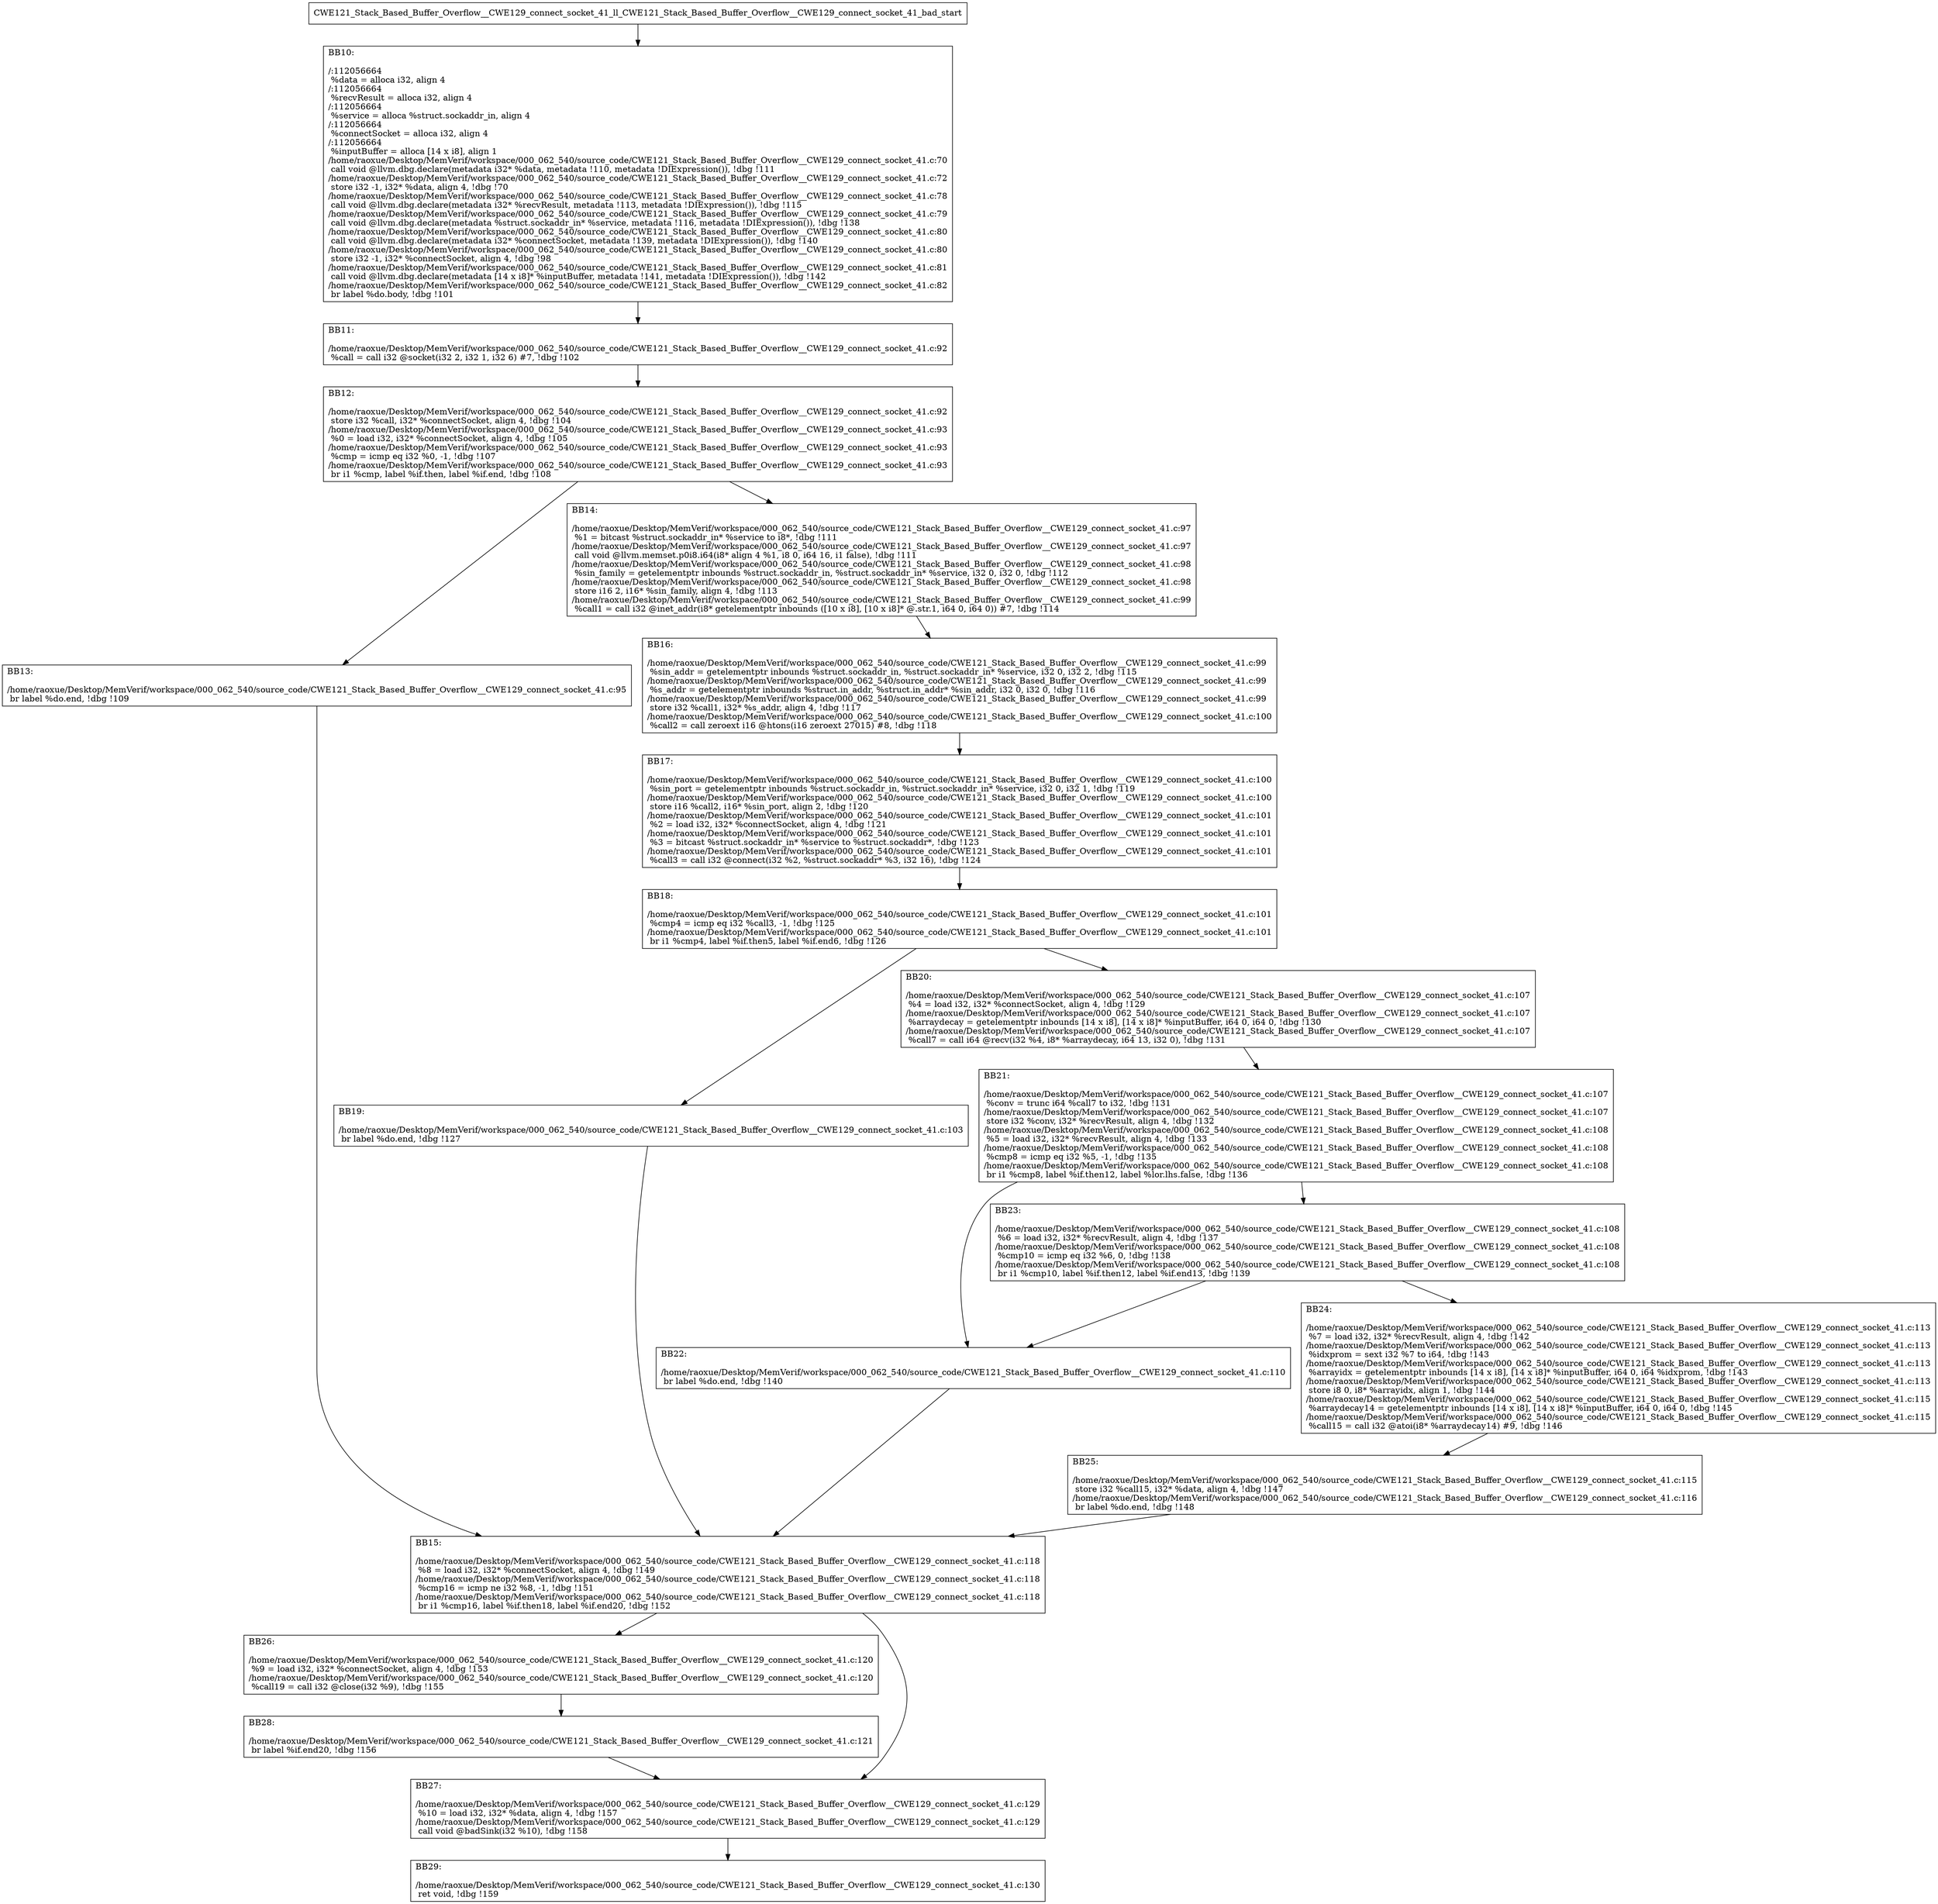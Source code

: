 digraph "CFG for'CWE121_Stack_Based_Buffer_Overflow__CWE129_connect_socket_41_ll_CWE121_Stack_Based_Buffer_Overflow__CWE129_connect_socket_41_bad' function" {
	BBCWE121_Stack_Based_Buffer_Overflow__CWE129_connect_socket_41_ll_CWE121_Stack_Based_Buffer_Overflow__CWE129_connect_socket_41_bad_start[shape=record,label="{CWE121_Stack_Based_Buffer_Overflow__CWE129_connect_socket_41_ll_CWE121_Stack_Based_Buffer_Overflow__CWE129_connect_socket_41_bad_start}"];
	BBCWE121_Stack_Based_Buffer_Overflow__CWE129_connect_socket_41_ll_CWE121_Stack_Based_Buffer_Overflow__CWE129_connect_socket_41_bad_start-> CWE121_Stack_Based_Buffer_Overflow__CWE129_connect_socket_41_ll_CWE121_Stack_Based_Buffer_Overflow__CWE129_connect_socket_41_badBB10;
	CWE121_Stack_Based_Buffer_Overflow__CWE129_connect_socket_41_ll_CWE121_Stack_Based_Buffer_Overflow__CWE129_connect_socket_41_badBB10 [shape=record, label="{BB10:\l\l/:112056664\l
  %data = alloca i32, align 4\l
/:112056664\l
  %recvResult = alloca i32, align 4\l
/:112056664\l
  %service = alloca %struct.sockaddr_in, align 4\l
/:112056664\l
  %connectSocket = alloca i32, align 4\l
/:112056664\l
  %inputBuffer = alloca [14 x i8], align 1\l
/home/raoxue/Desktop/MemVerif/workspace/000_062_540/source_code/CWE121_Stack_Based_Buffer_Overflow__CWE129_connect_socket_41.c:70\l
  call void @llvm.dbg.declare(metadata i32* %data, metadata !110, metadata !DIExpression()), !dbg !111\l
/home/raoxue/Desktop/MemVerif/workspace/000_062_540/source_code/CWE121_Stack_Based_Buffer_Overflow__CWE129_connect_socket_41.c:72\l
  store i32 -1, i32* %data, align 4, !dbg !70\l
/home/raoxue/Desktop/MemVerif/workspace/000_062_540/source_code/CWE121_Stack_Based_Buffer_Overflow__CWE129_connect_socket_41.c:78\l
  call void @llvm.dbg.declare(metadata i32* %recvResult, metadata !113, metadata !DIExpression()), !dbg !115\l
/home/raoxue/Desktop/MemVerif/workspace/000_062_540/source_code/CWE121_Stack_Based_Buffer_Overflow__CWE129_connect_socket_41.c:79\l
  call void @llvm.dbg.declare(metadata %struct.sockaddr_in* %service, metadata !116, metadata !DIExpression()), !dbg !138\l
/home/raoxue/Desktop/MemVerif/workspace/000_062_540/source_code/CWE121_Stack_Based_Buffer_Overflow__CWE129_connect_socket_41.c:80\l
  call void @llvm.dbg.declare(metadata i32* %connectSocket, metadata !139, metadata !DIExpression()), !dbg !140\l
/home/raoxue/Desktop/MemVerif/workspace/000_062_540/source_code/CWE121_Stack_Based_Buffer_Overflow__CWE129_connect_socket_41.c:80\l
  store i32 -1, i32* %connectSocket, align 4, !dbg !98\l
/home/raoxue/Desktop/MemVerif/workspace/000_062_540/source_code/CWE121_Stack_Based_Buffer_Overflow__CWE129_connect_socket_41.c:81\l
  call void @llvm.dbg.declare(metadata [14 x i8]* %inputBuffer, metadata !141, metadata !DIExpression()), !dbg !142\l
/home/raoxue/Desktop/MemVerif/workspace/000_062_540/source_code/CWE121_Stack_Based_Buffer_Overflow__CWE129_connect_socket_41.c:82\l
  br label %do.body, !dbg !101\l
}"];
	CWE121_Stack_Based_Buffer_Overflow__CWE129_connect_socket_41_ll_CWE121_Stack_Based_Buffer_Overflow__CWE129_connect_socket_41_badBB10-> CWE121_Stack_Based_Buffer_Overflow__CWE129_connect_socket_41_ll_CWE121_Stack_Based_Buffer_Overflow__CWE129_connect_socket_41_badBB11;
	CWE121_Stack_Based_Buffer_Overflow__CWE129_connect_socket_41_ll_CWE121_Stack_Based_Buffer_Overflow__CWE129_connect_socket_41_badBB11 [shape=record, label="{BB11:\l\l/home/raoxue/Desktop/MemVerif/workspace/000_062_540/source_code/CWE121_Stack_Based_Buffer_Overflow__CWE129_connect_socket_41.c:92\l
  %call = call i32 @socket(i32 2, i32 1, i32 6) #7, !dbg !102\l
}"];
	CWE121_Stack_Based_Buffer_Overflow__CWE129_connect_socket_41_ll_CWE121_Stack_Based_Buffer_Overflow__CWE129_connect_socket_41_badBB11-> CWE121_Stack_Based_Buffer_Overflow__CWE129_connect_socket_41_ll_CWE121_Stack_Based_Buffer_Overflow__CWE129_connect_socket_41_badBB12;
	CWE121_Stack_Based_Buffer_Overflow__CWE129_connect_socket_41_ll_CWE121_Stack_Based_Buffer_Overflow__CWE129_connect_socket_41_badBB12 [shape=record, label="{BB12:\l\l/home/raoxue/Desktop/MemVerif/workspace/000_062_540/source_code/CWE121_Stack_Based_Buffer_Overflow__CWE129_connect_socket_41.c:92\l
  store i32 %call, i32* %connectSocket, align 4, !dbg !104\l
/home/raoxue/Desktop/MemVerif/workspace/000_062_540/source_code/CWE121_Stack_Based_Buffer_Overflow__CWE129_connect_socket_41.c:93\l
  %0 = load i32, i32* %connectSocket, align 4, !dbg !105\l
/home/raoxue/Desktop/MemVerif/workspace/000_062_540/source_code/CWE121_Stack_Based_Buffer_Overflow__CWE129_connect_socket_41.c:93\l
  %cmp = icmp eq i32 %0, -1, !dbg !107\l
/home/raoxue/Desktop/MemVerif/workspace/000_062_540/source_code/CWE121_Stack_Based_Buffer_Overflow__CWE129_connect_socket_41.c:93\l
  br i1 %cmp, label %if.then, label %if.end, !dbg !108\l
}"];
	CWE121_Stack_Based_Buffer_Overflow__CWE129_connect_socket_41_ll_CWE121_Stack_Based_Buffer_Overflow__CWE129_connect_socket_41_badBB12-> CWE121_Stack_Based_Buffer_Overflow__CWE129_connect_socket_41_ll_CWE121_Stack_Based_Buffer_Overflow__CWE129_connect_socket_41_badBB13;
	CWE121_Stack_Based_Buffer_Overflow__CWE129_connect_socket_41_ll_CWE121_Stack_Based_Buffer_Overflow__CWE129_connect_socket_41_badBB12-> CWE121_Stack_Based_Buffer_Overflow__CWE129_connect_socket_41_ll_CWE121_Stack_Based_Buffer_Overflow__CWE129_connect_socket_41_badBB14;
	CWE121_Stack_Based_Buffer_Overflow__CWE129_connect_socket_41_ll_CWE121_Stack_Based_Buffer_Overflow__CWE129_connect_socket_41_badBB13 [shape=record, label="{BB13:\l\l/home/raoxue/Desktop/MemVerif/workspace/000_062_540/source_code/CWE121_Stack_Based_Buffer_Overflow__CWE129_connect_socket_41.c:95\l
  br label %do.end, !dbg !109\l
}"];
	CWE121_Stack_Based_Buffer_Overflow__CWE129_connect_socket_41_ll_CWE121_Stack_Based_Buffer_Overflow__CWE129_connect_socket_41_badBB13-> CWE121_Stack_Based_Buffer_Overflow__CWE129_connect_socket_41_ll_CWE121_Stack_Based_Buffer_Overflow__CWE129_connect_socket_41_badBB15;
	CWE121_Stack_Based_Buffer_Overflow__CWE129_connect_socket_41_ll_CWE121_Stack_Based_Buffer_Overflow__CWE129_connect_socket_41_badBB14 [shape=record, label="{BB14:\l\l/home/raoxue/Desktop/MemVerif/workspace/000_062_540/source_code/CWE121_Stack_Based_Buffer_Overflow__CWE129_connect_socket_41.c:97\l
  %1 = bitcast %struct.sockaddr_in* %service to i8*, !dbg !111\l
/home/raoxue/Desktop/MemVerif/workspace/000_062_540/source_code/CWE121_Stack_Based_Buffer_Overflow__CWE129_connect_socket_41.c:97\l
  call void @llvm.memset.p0i8.i64(i8* align 4 %1, i8 0, i64 16, i1 false), !dbg !111\l
/home/raoxue/Desktop/MemVerif/workspace/000_062_540/source_code/CWE121_Stack_Based_Buffer_Overflow__CWE129_connect_socket_41.c:98\l
  %sin_family = getelementptr inbounds %struct.sockaddr_in, %struct.sockaddr_in* %service, i32 0, i32 0, !dbg !112\l
/home/raoxue/Desktop/MemVerif/workspace/000_062_540/source_code/CWE121_Stack_Based_Buffer_Overflow__CWE129_connect_socket_41.c:98\l
  store i16 2, i16* %sin_family, align 4, !dbg !113\l
/home/raoxue/Desktop/MemVerif/workspace/000_062_540/source_code/CWE121_Stack_Based_Buffer_Overflow__CWE129_connect_socket_41.c:99\l
  %call1 = call i32 @inet_addr(i8* getelementptr inbounds ([10 x i8], [10 x i8]* @.str.1, i64 0, i64 0)) #7, !dbg !114\l
}"];
	CWE121_Stack_Based_Buffer_Overflow__CWE129_connect_socket_41_ll_CWE121_Stack_Based_Buffer_Overflow__CWE129_connect_socket_41_badBB14-> CWE121_Stack_Based_Buffer_Overflow__CWE129_connect_socket_41_ll_CWE121_Stack_Based_Buffer_Overflow__CWE129_connect_socket_41_badBB16;
	CWE121_Stack_Based_Buffer_Overflow__CWE129_connect_socket_41_ll_CWE121_Stack_Based_Buffer_Overflow__CWE129_connect_socket_41_badBB16 [shape=record, label="{BB16:\l\l/home/raoxue/Desktop/MemVerif/workspace/000_062_540/source_code/CWE121_Stack_Based_Buffer_Overflow__CWE129_connect_socket_41.c:99\l
  %sin_addr = getelementptr inbounds %struct.sockaddr_in, %struct.sockaddr_in* %service, i32 0, i32 2, !dbg !115\l
/home/raoxue/Desktop/MemVerif/workspace/000_062_540/source_code/CWE121_Stack_Based_Buffer_Overflow__CWE129_connect_socket_41.c:99\l
  %s_addr = getelementptr inbounds %struct.in_addr, %struct.in_addr* %sin_addr, i32 0, i32 0, !dbg !116\l
/home/raoxue/Desktop/MemVerif/workspace/000_062_540/source_code/CWE121_Stack_Based_Buffer_Overflow__CWE129_connect_socket_41.c:99\l
  store i32 %call1, i32* %s_addr, align 4, !dbg !117\l
/home/raoxue/Desktop/MemVerif/workspace/000_062_540/source_code/CWE121_Stack_Based_Buffer_Overflow__CWE129_connect_socket_41.c:100\l
  %call2 = call zeroext i16 @htons(i16 zeroext 27015) #8, !dbg !118\l
}"];
	CWE121_Stack_Based_Buffer_Overflow__CWE129_connect_socket_41_ll_CWE121_Stack_Based_Buffer_Overflow__CWE129_connect_socket_41_badBB16-> CWE121_Stack_Based_Buffer_Overflow__CWE129_connect_socket_41_ll_CWE121_Stack_Based_Buffer_Overflow__CWE129_connect_socket_41_badBB17;
	CWE121_Stack_Based_Buffer_Overflow__CWE129_connect_socket_41_ll_CWE121_Stack_Based_Buffer_Overflow__CWE129_connect_socket_41_badBB17 [shape=record, label="{BB17:\l\l/home/raoxue/Desktop/MemVerif/workspace/000_062_540/source_code/CWE121_Stack_Based_Buffer_Overflow__CWE129_connect_socket_41.c:100\l
  %sin_port = getelementptr inbounds %struct.sockaddr_in, %struct.sockaddr_in* %service, i32 0, i32 1, !dbg !119\l
/home/raoxue/Desktop/MemVerif/workspace/000_062_540/source_code/CWE121_Stack_Based_Buffer_Overflow__CWE129_connect_socket_41.c:100\l
  store i16 %call2, i16* %sin_port, align 2, !dbg !120\l
/home/raoxue/Desktop/MemVerif/workspace/000_062_540/source_code/CWE121_Stack_Based_Buffer_Overflow__CWE129_connect_socket_41.c:101\l
  %2 = load i32, i32* %connectSocket, align 4, !dbg !121\l
/home/raoxue/Desktop/MemVerif/workspace/000_062_540/source_code/CWE121_Stack_Based_Buffer_Overflow__CWE129_connect_socket_41.c:101\l
  %3 = bitcast %struct.sockaddr_in* %service to %struct.sockaddr*, !dbg !123\l
/home/raoxue/Desktop/MemVerif/workspace/000_062_540/source_code/CWE121_Stack_Based_Buffer_Overflow__CWE129_connect_socket_41.c:101\l
  %call3 = call i32 @connect(i32 %2, %struct.sockaddr* %3, i32 16), !dbg !124\l
}"];
	CWE121_Stack_Based_Buffer_Overflow__CWE129_connect_socket_41_ll_CWE121_Stack_Based_Buffer_Overflow__CWE129_connect_socket_41_badBB17-> CWE121_Stack_Based_Buffer_Overflow__CWE129_connect_socket_41_ll_CWE121_Stack_Based_Buffer_Overflow__CWE129_connect_socket_41_badBB18;
	CWE121_Stack_Based_Buffer_Overflow__CWE129_connect_socket_41_ll_CWE121_Stack_Based_Buffer_Overflow__CWE129_connect_socket_41_badBB18 [shape=record, label="{BB18:\l\l/home/raoxue/Desktop/MemVerif/workspace/000_062_540/source_code/CWE121_Stack_Based_Buffer_Overflow__CWE129_connect_socket_41.c:101\l
  %cmp4 = icmp eq i32 %call3, -1, !dbg !125\l
/home/raoxue/Desktop/MemVerif/workspace/000_062_540/source_code/CWE121_Stack_Based_Buffer_Overflow__CWE129_connect_socket_41.c:101\l
  br i1 %cmp4, label %if.then5, label %if.end6, !dbg !126\l
}"];
	CWE121_Stack_Based_Buffer_Overflow__CWE129_connect_socket_41_ll_CWE121_Stack_Based_Buffer_Overflow__CWE129_connect_socket_41_badBB18-> CWE121_Stack_Based_Buffer_Overflow__CWE129_connect_socket_41_ll_CWE121_Stack_Based_Buffer_Overflow__CWE129_connect_socket_41_badBB19;
	CWE121_Stack_Based_Buffer_Overflow__CWE129_connect_socket_41_ll_CWE121_Stack_Based_Buffer_Overflow__CWE129_connect_socket_41_badBB18-> CWE121_Stack_Based_Buffer_Overflow__CWE129_connect_socket_41_ll_CWE121_Stack_Based_Buffer_Overflow__CWE129_connect_socket_41_badBB20;
	CWE121_Stack_Based_Buffer_Overflow__CWE129_connect_socket_41_ll_CWE121_Stack_Based_Buffer_Overflow__CWE129_connect_socket_41_badBB19 [shape=record, label="{BB19:\l\l/home/raoxue/Desktop/MemVerif/workspace/000_062_540/source_code/CWE121_Stack_Based_Buffer_Overflow__CWE129_connect_socket_41.c:103\l
  br label %do.end, !dbg !127\l
}"];
	CWE121_Stack_Based_Buffer_Overflow__CWE129_connect_socket_41_ll_CWE121_Stack_Based_Buffer_Overflow__CWE129_connect_socket_41_badBB19-> CWE121_Stack_Based_Buffer_Overflow__CWE129_connect_socket_41_ll_CWE121_Stack_Based_Buffer_Overflow__CWE129_connect_socket_41_badBB15;
	CWE121_Stack_Based_Buffer_Overflow__CWE129_connect_socket_41_ll_CWE121_Stack_Based_Buffer_Overflow__CWE129_connect_socket_41_badBB20 [shape=record, label="{BB20:\l\l/home/raoxue/Desktop/MemVerif/workspace/000_062_540/source_code/CWE121_Stack_Based_Buffer_Overflow__CWE129_connect_socket_41.c:107\l
  %4 = load i32, i32* %connectSocket, align 4, !dbg !129\l
/home/raoxue/Desktop/MemVerif/workspace/000_062_540/source_code/CWE121_Stack_Based_Buffer_Overflow__CWE129_connect_socket_41.c:107\l
  %arraydecay = getelementptr inbounds [14 x i8], [14 x i8]* %inputBuffer, i64 0, i64 0, !dbg !130\l
/home/raoxue/Desktop/MemVerif/workspace/000_062_540/source_code/CWE121_Stack_Based_Buffer_Overflow__CWE129_connect_socket_41.c:107\l
  %call7 = call i64 @recv(i32 %4, i8* %arraydecay, i64 13, i32 0), !dbg !131\l
}"];
	CWE121_Stack_Based_Buffer_Overflow__CWE129_connect_socket_41_ll_CWE121_Stack_Based_Buffer_Overflow__CWE129_connect_socket_41_badBB20-> CWE121_Stack_Based_Buffer_Overflow__CWE129_connect_socket_41_ll_CWE121_Stack_Based_Buffer_Overflow__CWE129_connect_socket_41_badBB21;
	CWE121_Stack_Based_Buffer_Overflow__CWE129_connect_socket_41_ll_CWE121_Stack_Based_Buffer_Overflow__CWE129_connect_socket_41_badBB21 [shape=record, label="{BB21:\l\l/home/raoxue/Desktop/MemVerif/workspace/000_062_540/source_code/CWE121_Stack_Based_Buffer_Overflow__CWE129_connect_socket_41.c:107\l
  %conv = trunc i64 %call7 to i32, !dbg !131\l
/home/raoxue/Desktop/MemVerif/workspace/000_062_540/source_code/CWE121_Stack_Based_Buffer_Overflow__CWE129_connect_socket_41.c:107\l
  store i32 %conv, i32* %recvResult, align 4, !dbg !132\l
/home/raoxue/Desktop/MemVerif/workspace/000_062_540/source_code/CWE121_Stack_Based_Buffer_Overflow__CWE129_connect_socket_41.c:108\l
  %5 = load i32, i32* %recvResult, align 4, !dbg !133\l
/home/raoxue/Desktop/MemVerif/workspace/000_062_540/source_code/CWE121_Stack_Based_Buffer_Overflow__CWE129_connect_socket_41.c:108\l
  %cmp8 = icmp eq i32 %5, -1, !dbg !135\l
/home/raoxue/Desktop/MemVerif/workspace/000_062_540/source_code/CWE121_Stack_Based_Buffer_Overflow__CWE129_connect_socket_41.c:108\l
  br i1 %cmp8, label %if.then12, label %lor.lhs.false, !dbg !136\l
}"];
	CWE121_Stack_Based_Buffer_Overflow__CWE129_connect_socket_41_ll_CWE121_Stack_Based_Buffer_Overflow__CWE129_connect_socket_41_badBB21-> CWE121_Stack_Based_Buffer_Overflow__CWE129_connect_socket_41_ll_CWE121_Stack_Based_Buffer_Overflow__CWE129_connect_socket_41_badBB22;
	CWE121_Stack_Based_Buffer_Overflow__CWE129_connect_socket_41_ll_CWE121_Stack_Based_Buffer_Overflow__CWE129_connect_socket_41_badBB21-> CWE121_Stack_Based_Buffer_Overflow__CWE129_connect_socket_41_ll_CWE121_Stack_Based_Buffer_Overflow__CWE129_connect_socket_41_badBB23;
	CWE121_Stack_Based_Buffer_Overflow__CWE129_connect_socket_41_ll_CWE121_Stack_Based_Buffer_Overflow__CWE129_connect_socket_41_badBB23 [shape=record, label="{BB23:\l\l/home/raoxue/Desktop/MemVerif/workspace/000_062_540/source_code/CWE121_Stack_Based_Buffer_Overflow__CWE129_connect_socket_41.c:108\l
  %6 = load i32, i32* %recvResult, align 4, !dbg !137\l
/home/raoxue/Desktop/MemVerif/workspace/000_062_540/source_code/CWE121_Stack_Based_Buffer_Overflow__CWE129_connect_socket_41.c:108\l
  %cmp10 = icmp eq i32 %6, 0, !dbg !138\l
/home/raoxue/Desktop/MemVerif/workspace/000_062_540/source_code/CWE121_Stack_Based_Buffer_Overflow__CWE129_connect_socket_41.c:108\l
  br i1 %cmp10, label %if.then12, label %if.end13, !dbg !139\l
}"];
	CWE121_Stack_Based_Buffer_Overflow__CWE129_connect_socket_41_ll_CWE121_Stack_Based_Buffer_Overflow__CWE129_connect_socket_41_badBB23-> CWE121_Stack_Based_Buffer_Overflow__CWE129_connect_socket_41_ll_CWE121_Stack_Based_Buffer_Overflow__CWE129_connect_socket_41_badBB22;
	CWE121_Stack_Based_Buffer_Overflow__CWE129_connect_socket_41_ll_CWE121_Stack_Based_Buffer_Overflow__CWE129_connect_socket_41_badBB23-> CWE121_Stack_Based_Buffer_Overflow__CWE129_connect_socket_41_ll_CWE121_Stack_Based_Buffer_Overflow__CWE129_connect_socket_41_badBB24;
	CWE121_Stack_Based_Buffer_Overflow__CWE129_connect_socket_41_ll_CWE121_Stack_Based_Buffer_Overflow__CWE129_connect_socket_41_badBB22 [shape=record, label="{BB22:\l\l/home/raoxue/Desktop/MemVerif/workspace/000_062_540/source_code/CWE121_Stack_Based_Buffer_Overflow__CWE129_connect_socket_41.c:110\l
  br label %do.end, !dbg !140\l
}"];
	CWE121_Stack_Based_Buffer_Overflow__CWE129_connect_socket_41_ll_CWE121_Stack_Based_Buffer_Overflow__CWE129_connect_socket_41_badBB22-> CWE121_Stack_Based_Buffer_Overflow__CWE129_connect_socket_41_ll_CWE121_Stack_Based_Buffer_Overflow__CWE129_connect_socket_41_badBB15;
	CWE121_Stack_Based_Buffer_Overflow__CWE129_connect_socket_41_ll_CWE121_Stack_Based_Buffer_Overflow__CWE129_connect_socket_41_badBB24 [shape=record, label="{BB24:\l\l/home/raoxue/Desktop/MemVerif/workspace/000_062_540/source_code/CWE121_Stack_Based_Buffer_Overflow__CWE129_connect_socket_41.c:113\l
  %7 = load i32, i32* %recvResult, align 4, !dbg !142\l
/home/raoxue/Desktop/MemVerif/workspace/000_062_540/source_code/CWE121_Stack_Based_Buffer_Overflow__CWE129_connect_socket_41.c:113\l
  %idxprom = sext i32 %7 to i64, !dbg !143\l
/home/raoxue/Desktop/MemVerif/workspace/000_062_540/source_code/CWE121_Stack_Based_Buffer_Overflow__CWE129_connect_socket_41.c:113\l
  %arrayidx = getelementptr inbounds [14 x i8], [14 x i8]* %inputBuffer, i64 0, i64 %idxprom, !dbg !143\l
/home/raoxue/Desktop/MemVerif/workspace/000_062_540/source_code/CWE121_Stack_Based_Buffer_Overflow__CWE129_connect_socket_41.c:113\l
  store i8 0, i8* %arrayidx, align 1, !dbg !144\l
/home/raoxue/Desktop/MemVerif/workspace/000_062_540/source_code/CWE121_Stack_Based_Buffer_Overflow__CWE129_connect_socket_41.c:115\l
  %arraydecay14 = getelementptr inbounds [14 x i8], [14 x i8]* %inputBuffer, i64 0, i64 0, !dbg !145\l
/home/raoxue/Desktop/MemVerif/workspace/000_062_540/source_code/CWE121_Stack_Based_Buffer_Overflow__CWE129_connect_socket_41.c:115\l
  %call15 = call i32 @atoi(i8* %arraydecay14) #9, !dbg !146\l
}"];
	CWE121_Stack_Based_Buffer_Overflow__CWE129_connect_socket_41_ll_CWE121_Stack_Based_Buffer_Overflow__CWE129_connect_socket_41_badBB24-> CWE121_Stack_Based_Buffer_Overflow__CWE129_connect_socket_41_ll_CWE121_Stack_Based_Buffer_Overflow__CWE129_connect_socket_41_badBB25;
	CWE121_Stack_Based_Buffer_Overflow__CWE129_connect_socket_41_ll_CWE121_Stack_Based_Buffer_Overflow__CWE129_connect_socket_41_badBB25 [shape=record, label="{BB25:\l\l/home/raoxue/Desktop/MemVerif/workspace/000_062_540/source_code/CWE121_Stack_Based_Buffer_Overflow__CWE129_connect_socket_41.c:115\l
  store i32 %call15, i32* %data, align 4, !dbg !147\l
/home/raoxue/Desktop/MemVerif/workspace/000_062_540/source_code/CWE121_Stack_Based_Buffer_Overflow__CWE129_connect_socket_41.c:116\l
  br label %do.end, !dbg !148\l
}"];
	CWE121_Stack_Based_Buffer_Overflow__CWE129_connect_socket_41_ll_CWE121_Stack_Based_Buffer_Overflow__CWE129_connect_socket_41_badBB25-> CWE121_Stack_Based_Buffer_Overflow__CWE129_connect_socket_41_ll_CWE121_Stack_Based_Buffer_Overflow__CWE129_connect_socket_41_badBB15;
	CWE121_Stack_Based_Buffer_Overflow__CWE129_connect_socket_41_ll_CWE121_Stack_Based_Buffer_Overflow__CWE129_connect_socket_41_badBB15 [shape=record, label="{BB15:\l\l/home/raoxue/Desktop/MemVerif/workspace/000_062_540/source_code/CWE121_Stack_Based_Buffer_Overflow__CWE129_connect_socket_41.c:118\l
  %8 = load i32, i32* %connectSocket, align 4, !dbg !149\l
/home/raoxue/Desktop/MemVerif/workspace/000_062_540/source_code/CWE121_Stack_Based_Buffer_Overflow__CWE129_connect_socket_41.c:118\l
  %cmp16 = icmp ne i32 %8, -1, !dbg !151\l
/home/raoxue/Desktop/MemVerif/workspace/000_062_540/source_code/CWE121_Stack_Based_Buffer_Overflow__CWE129_connect_socket_41.c:118\l
  br i1 %cmp16, label %if.then18, label %if.end20, !dbg !152\l
}"];
	CWE121_Stack_Based_Buffer_Overflow__CWE129_connect_socket_41_ll_CWE121_Stack_Based_Buffer_Overflow__CWE129_connect_socket_41_badBB15-> CWE121_Stack_Based_Buffer_Overflow__CWE129_connect_socket_41_ll_CWE121_Stack_Based_Buffer_Overflow__CWE129_connect_socket_41_badBB26;
	CWE121_Stack_Based_Buffer_Overflow__CWE129_connect_socket_41_ll_CWE121_Stack_Based_Buffer_Overflow__CWE129_connect_socket_41_badBB15-> CWE121_Stack_Based_Buffer_Overflow__CWE129_connect_socket_41_ll_CWE121_Stack_Based_Buffer_Overflow__CWE129_connect_socket_41_badBB27;
	CWE121_Stack_Based_Buffer_Overflow__CWE129_connect_socket_41_ll_CWE121_Stack_Based_Buffer_Overflow__CWE129_connect_socket_41_badBB26 [shape=record, label="{BB26:\l\l/home/raoxue/Desktop/MemVerif/workspace/000_062_540/source_code/CWE121_Stack_Based_Buffer_Overflow__CWE129_connect_socket_41.c:120\l
  %9 = load i32, i32* %connectSocket, align 4, !dbg !153\l
/home/raoxue/Desktop/MemVerif/workspace/000_062_540/source_code/CWE121_Stack_Based_Buffer_Overflow__CWE129_connect_socket_41.c:120\l
  %call19 = call i32 @close(i32 %9), !dbg !155\l
}"];
	CWE121_Stack_Based_Buffer_Overflow__CWE129_connect_socket_41_ll_CWE121_Stack_Based_Buffer_Overflow__CWE129_connect_socket_41_badBB26-> CWE121_Stack_Based_Buffer_Overflow__CWE129_connect_socket_41_ll_CWE121_Stack_Based_Buffer_Overflow__CWE129_connect_socket_41_badBB28;
	CWE121_Stack_Based_Buffer_Overflow__CWE129_connect_socket_41_ll_CWE121_Stack_Based_Buffer_Overflow__CWE129_connect_socket_41_badBB28 [shape=record, label="{BB28:\l\l/home/raoxue/Desktop/MemVerif/workspace/000_062_540/source_code/CWE121_Stack_Based_Buffer_Overflow__CWE129_connect_socket_41.c:121\l
  br label %if.end20, !dbg !156\l
}"];
	CWE121_Stack_Based_Buffer_Overflow__CWE129_connect_socket_41_ll_CWE121_Stack_Based_Buffer_Overflow__CWE129_connect_socket_41_badBB28-> CWE121_Stack_Based_Buffer_Overflow__CWE129_connect_socket_41_ll_CWE121_Stack_Based_Buffer_Overflow__CWE129_connect_socket_41_badBB27;
	CWE121_Stack_Based_Buffer_Overflow__CWE129_connect_socket_41_ll_CWE121_Stack_Based_Buffer_Overflow__CWE129_connect_socket_41_badBB27 [shape=record, label="{BB27:\l\l/home/raoxue/Desktop/MemVerif/workspace/000_062_540/source_code/CWE121_Stack_Based_Buffer_Overflow__CWE129_connect_socket_41.c:129\l
  %10 = load i32, i32* %data, align 4, !dbg !157\l
/home/raoxue/Desktop/MemVerif/workspace/000_062_540/source_code/CWE121_Stack_Based_Buffer_Overflow__CWE129_connect_socket_41.c:129\l
  call void @badSink(i32 %10), !dbg !158\l
}"];
	CWE121_Stack_Based_Buffer_Overflow__CWE129_connect_socket_41_ll_CWE121_Stack_Based_Buffer_Overflow__CWE129_connect_socket_41_badBB27-> CWE121_Stack_Based_Buffer_Overflow__CWE129_connect_socket_41_ll_CWE121_Stack_Based_Buffer_Overflow__CWE129_connect_socket_41_badBB29;
	CWE121_Stack_Based_Buffer_Overflow__CWE129_connect_socket_41_ll_CWE121_Stack_Based_Buffer_Overflow__CWE129_connect_socket_41_badBB29 [shape=record, label="{BB29:\l\l/home/raoxue/Desktop/MemVerif/workspace/000_062_540/source_code/CWE121_Stack_Based_Buffer_Overflow__CWE129_connect_socket_41.c:130\l
  ret void, !dbg !159\l
}"];
}
